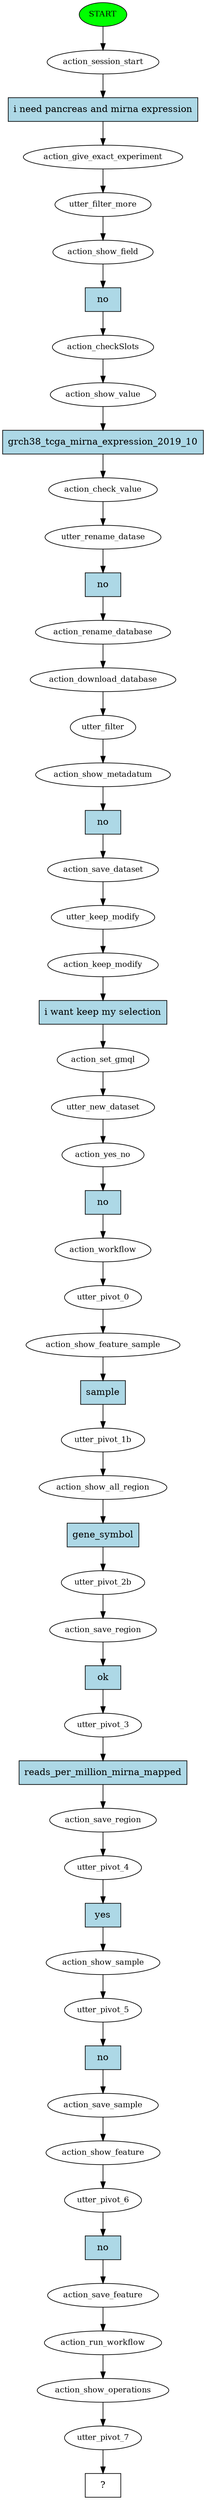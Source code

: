 digraph  {
0 [class="start active", fillcolor=green, fontsize=12, label=START, style=filled];
1 [class=active, fontsize=12, label=action_session_start];
2 [class=active, fontsize=12, label=action_give_exact_experiment];
3 [class=active, fontsize=12, label=utter_filter_more];
4 [class=active, fontsize=12, label=action_show_field];
5 [class=active, fontsize=12, label=action_checkSlots];
6 [class=active, fontsize=12, label=action_show_value];
7 [class=active, fontsize=12, label=action_check_value];
8 [class=active, fontsize=12, label=utter_rename_datase];
9 [class=active, fontsize=12, label=action_rename_database];
10 [class=active, fontsize=12, label=action_download_database];
11 [class=active, fontsize=12, label=utter_filter];
12 [class=active, fontsize=12, label=action_show_metadatum];
13 [class=active, fontsize=12, label=action_save_dataset];
14 [class=active, fontsize=12, label=utter_keep_modify];
15 [class=active, fontsize=12, label=action_keep_modify];
16 [class=active, fontsize=12, label=action_set_gmql];
17 [class=active, fontsize=12, label=utter_new_dataset];
18 [class=active, fontsize=12, label=action_yes_no];
19 [class=active, fontsize=12, label=action_workflow];
20 [class=active, fontsize=12, label=utter_pivot_0];
21 [class=active, fontsize=12, label=action_show_feature_sample];
22 [class=active, fontsize=12, label=utter_pivot_1b];
23 [class=active, fontsize=12, label=action_show_all_region];
24 [class=active, fontsize=12, label=utter_pivot_2b];
25 [class=active, fontsize=12, label=action_save_region];
26 [class=active, fontsize=12, label=utter_pivot_3];
27 [class=active, fontsize=12, label=action_save_region];
28 [class=active, fontsize=12, label=utter_pivot_4];
29 [class=active, fontsize=12, label=action_show_sample];
30 [class=active, fontsize=12, label=utter_pivot_5];
31 [class=active, fontsize=12, label=action_save_sample];
32 [class=active, fontsize=12, label=action_show_feature];
33 [class=active, fontsize=12, label=utter_pivot_6];
34 [class=active, fontsize=12, label=action_save_feature];
35 [class=active, fontsize=12, label=action_run_workflow];
36 [class=active, fontsize=12, label=action_show_operations];
37 [class=active, fontsize=12, label=utter_pivot_7];
38 [class="intent dashed active", label="  ?  ", shape=rect];
39 [class="intent active", fillcolor=lightblue, label="i need pancreas and mirna expression", shape=rect, style=filled];
40 [class="intent active", fillcolor=lightblue, label=no, shape=rect, style=filled];
41 [class="intent active", fillcolor=lightblue, label=grch38_tcga_mirna_expression_2019_10, shape=rect, style=filled];
42 [class="intent active", fillcolor=lightblue, label=no, shape=rect, style=filled];
43 [class="intent active", fillcolor=lightblue, label=no, shape=rect, style=filled];
44 [class="intent active", fillcolor=lightblue, label="i want keep my selection", shape=rect, style=filled];
45 [class="intent active", fillcolor=lightblue, label=no, shape=rect, style=filled];
46 [class="intent active", fillcolor=lightblue, label=sample, shape=rect, style=filled];
47 [class="intent active", fillcolor=lightblue, label=gene_symbol, shape=rect, style=filled];
48 [class="intent active", fillcolor=lightblue, label=ok, shape=rect, style=filled];
49 [class="intent active", fillcolor=lightblue, label=reads_per_million_mirna_mapped, shape=rect, style=filled];
50 [class="intent active", fillcolor=lightblue, label=yes, shape=rect, style=filled];
51 [class="intent active", fillcolor=lightblue, label=no, shape=rect, style=filled];
52 [class="intent active", fillcolor=lightblue, label=no, shape=rect, style=filled];
0 -> 1  [class=active, key=NONE, label=""];
1 -> 39  [class=active, key=0];
2 -> 3  [class=active, key=NONE, label=""];
3 -> 4  [class=active, key=NONE, label=""];
4 -> 40  [class=active, key=0];
5 -> 6  [class=active, key=NONE, label=""];
6 -> 41  [class=active, key=0];
7 -> 8  [class=active, key=NONE, label=""];
8 -> 42  [class=active, key=0];
9 -> 10  [class=active, key=NONE, label=""];
10 -> 11  [class=active, key=NONE, label=""];
11 -> 12  [class=active, key=NONE, label=""];
12 -> 43  [class=active, key=0];
13 -> 14  [class=active, key=NONE, label=""];
14 -> 15  [class=active, key=NONE, label=""];
15 -> 44  [class=active, key=0];
16 -> 17  [class=active, key=NONE, label=""];
17 -> 18  [class=active, key=NONE, label=""];
18 -> 45  [class=active, key=0];
19 -> 20  [class=active, key=NONE, label=""];
20 -> 21  [class=active, key=NONE, label=""];
21 -> 46  [class=active, key=0];
22 -> 23  [class=active, key=NONE, label=""];
23 -> 47  [class=active, key=0];
24 -> 25  [class=active, key=NONE, label=""];
25 -> 48  [class=active, key=0];
26 -> 49  [class=active, key=0];
27 -> 28  [class=active, key=NONE, label=""];
28 -> 50  [class=active, key=0];
29 -> 30  [class=active, key=NONE, label=""];
30 -> 51  [class=active, key=0];
31 -> 32  [class=active, key=NONE, label=""];
32 -> 33  [class=active, key=NONE, label=""];
33 -> 52  [class=active, key=0];
34 -> 35  [class=active, key=NONE, label=""];
35 -> 36  [class=active, key=NONE, label=""];
36 -> 37  [class=active, key=NONE, label=""];
37 -> 38  [class=active, key=NONE, label=""];
39 -> 2  [class=active, key=0];
40 -> 5  [class=active, key=0];
41 -> 7  [class=active, key=0];
42 -> 9  [class=active, key=0];
43 -> 13  [class=active, key=0];
44 -> 16  [class=active, key=0];
45 -> 19  [class=active, key=0];
46 -> 22  [class=active, key=0];
47 -> 24  [class=active, key=0];
48 -> 26  [class=active, key=0];
49 -> 27  [class=active, key=0];
50 -> 29  [class=active, key=0];
51 -> 31  [class=active, key=0];
52 -> 34  [class=active, key=0];
}
